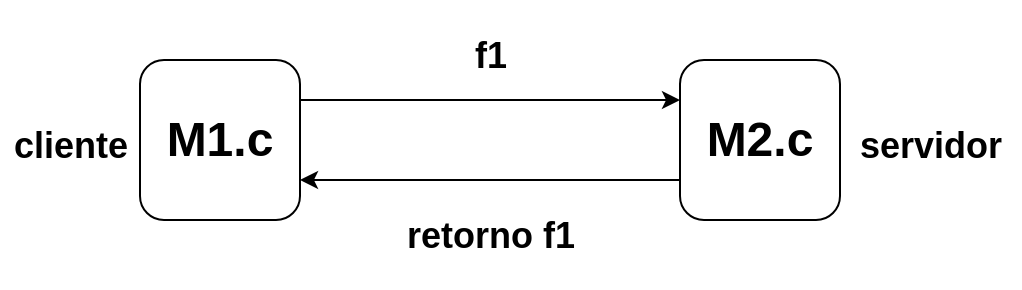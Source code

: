 <mxfile version="11.2.4" type="device" pages="4"><diagram id="gITuoUedCO6GZ98V50ee" name="Page-1"><mxGraphModel dx="1422" dy="806" grid="1" gridSize="10" guides="1" tooltips="1" connect="1" arrows="1" fold="1" page="1" pageScale="1" pageWidth="827" pageHeight="1169" math="0" shadow="0"><root><mxCell id="0"/><mxCell id="1" parent="0"/><mxCell id="vuk1elGSFE8RsYCBUp6Q-6" style="edgeStyle=orthogonalEdgeStyle;rounded=0;orthogonalLoop=1;jettySize=auto;html=1;entryX=0;entryY=0.25;entryDx=0;entryDy=0;" edge="1" parent="1" source="vuk1elGSFE8RsYCBUp6Q-2" target="vuk1elGSFE8RsYCBUp6Q-3"><mxGeometry relative="1" as="geometry"><Array as="points"><mxPoint x="230" y="290"/><mxPoint x="230" y="290"/></Array></mxGeometry></mxCell><mxCell id="vuk1elGSFE8RsYCBUp6Q-2" value="&lt;h1&gt;M1.c&lt;/h1&gt;" style="whiteSpace=wrap;html=1;aspect=fixed;rounded=1;" vertex="1" parent="1"><mxGeometry x="120" y="270" width="80" height="80" as="geometry"/></mxCell><mxCell id="vuk1elGSFE8RsYCBUp6Q-5" style="edgeStyle=orthogonalEdgeStyle;orthogonalLoop=1;jettySize=auto;html=1;entryX=1;entryY=0.75;entryDx=0;entryDy=0;comic=0;rounded=0;" edge="1" parent="1" source="vuk1elGSFE8RsYCBUp6Q-3" target="vuk1elGSFE8RsYCBUp6Q-2"><mxGeometry relative="1" as="geometry"><Array as="points"><mxPoint x="290" y="330"/><mxPoint x="290" y="330"/></Array></mxGeometry></mxCell><mxCell id="vuk1elGSFE8RsYCBUp6Q-3" value="&lt;h1&gt;M2.c&lt;/h1&gt;" style="whiteSpace=wrap;html=1;aspect=fixed;rounded=1;" vertex="1" parent="1"><mxGeometry x="390" y="270" width="80" height="80" as="geometry"/></mxCell><mxCell id="vuk1elGSFE8RsYCBUp6Q-7" value="&lt;h2&gt;f1&lt;/h2&gt;" style="text;html=1;resizable=0;points=[];autosize=1;align=center;verticalAlign=top;spacingTop=-4;" vertex="1" parent="1"><mxGeometry x="280" y="240" width="30" height="50" as="geometry"/></mxCell><mxCell id="vuk1elGSFE8RsYCBUp6Q-8" value="&lt;h2&gt;retorno f1&lt;/h2&gt;" style="text;html=1;resizable=0;points=[];autosize=1;align=center;verticalAlign=top;spacingTop=-4;" vertex="1" parent="1"><mxGeometry x="245" y="330" width="100" height="50" as="geometry"/></mxCell><mxCell id="vuk1elGSFE8RsYCBUp6Q-10" value="&lt;h2&gt;cliente&lt;/h2&gt;" style="text;html=1;resizable=0;points=[];autosize=1;align=center;verticalAlign=top;spacingTop=-4;" vertex="1" parent="1"><mxGeometry x="50" y="285" width="70" height="50" as="geometry"/></mxCell><mxCell id="vuk1elGSFE8RsYCBUp6Q-11" value="&lt;h2&gt;servidor&lt;/h2&gt;" style="text;html=1;resizable=0;points=[];autosize=1;align=center;verticalAlign=top;spacingTop=-4;" vertex="1" parent="1"><mxGeometry x="470" y="285" width="90" height="50" as="geometry"/></mxCell></root></mxGraphModel></diagram><diagram id="L6AR_DIcItZ07odr-kms" name="Page-2"><mxGraphModel dx="1422" dy="806" grid="1" gridSize="10" guides="1" tooltips="1" connect="1" arrows="1" fold="1" page="1" pageScale="1" pageWidth="827" pageHeight="1169" math="0" shadow="0"><root><mxCell id="s_jZX8pbo8xsM1xkawEP-0"/><mxCell id="s_jZX8pbo8xsM1xkawEP-1" parent="s_jZX8pbo8xsM1xkawEP-0"/><mxCell id="s_jZX8pbo8xsM1xkawEP-2" style="edgeStyle=orthogonalEdgeStyle;rounded=0;orthogonalLoop=1;jettySize=auto;html=1;entryX=0;entryY=0.25;entryDx=0;entryDy=0;" edge="1" parent="s_jZX8pbo8xsM1xkawEP-1" source="s_jZX8pbo8xsM1xkawEP-3" target="s_jZX8pbo8xsM1xkawEP-5"><mxGeometry relative="1" as="geometry"><Array as="points"><mxPoint x="230" y="290"/><mxPoint x="230" y="290"/></Array></mxGeometry></mxCell><mxCell id="s_jZX8pbo8xsM1xkawEP-3" value="&lt;h1&gt;M1.c&lt;/h1&gt;" style="whiteSpace=wrap;html=1;aspect=fixed;rounded=1;" vertex="1" parent="s_jZX8pbo8xsM1xkawEP-1"><mxGeometry x="120" y="270" width="80" height="80" as="geometry"/></mxCell><mxCell id="s_jZX8pbo8xsM1xkawEP-4" style="edgeStyle=orthogonalEdgeStyle;orthogonalLoop=1;jettySize=auto;html=1;entryX=1;entryY=0.75;entryDx=0;entryDy=0;comic=0;rounded=0;dashed=1;" edge="1" parent="s_jZX8pbo8xsM1xkawEP-1" source="s_jZX8pbo8xsM1xkawEP-5" target="s_jZX8pbo8xsM1xkawEP-3"><mxGeometry relative="1" as="geometry"><Array as="points"><mxPoint x="290" y="330"/><mxPoint x="290" y="330"/></Array></mxGeometry></mxCell><mxCell id="s_jZX8pbo8xsM1xkawEP-5" value="&lt;h1&gt;M2.c&lt;/h1&gt;" style="whiteSpace=wrap;html=1;aspect=fixed;rounded=1;" vertex="1" parent="s_jZX8pbo8xsM1xkawEP-1"><mxGeometry x="390" y="270" width="80" height="80" as="geometry"/></mxCell><mxCell id="s_jZX8pbo8xsM1xkawEP-6" value="&lt;h3&gt;f2&lt;/h3&gt;" style="text;html=1;resizable=0;points=[];autosize=1;align=center;verticalAlign=top;spacingTop=-4;" vertex="1" parent="s_jZX8pbo8xsM1xkawEP-1"><mxGeometry x="280" y="250" width="30" height="40" as="geometry"/></mxCell><mxCell id="s_jZX8pbo8xsM1xkawEP-7" value="&lt;h3&gt;preciso de&lt;br&gt;mais informação&lt;/h3&gt;" style="text;html=1;resizable=0;points=[];autosize=1;align=center;verticalAlign=top;spacingTop=-4;" vertex="1" parent="s_jZX8pbo8xsM1xkawEP-1"><mxGeometry x="230" y="330" width="130" height="60" as="geometry"/></mxCell><mxCell id="s_jZX8pbo8xsM1xkawEP-8" value="&lt;h2&gt;cliente&lt;/h2&gt;" style="text;html=1;resizable=0;points=[];autosize=1;align=center;verticalAlign=top;spacingTop=-4;" vertex="1" parent="s_jZX8pbo8xsM1xkawEP-1"><mxGeometry x="125" y="220" width="70" height="50" as="geometry"/></mxCell><mxCell id="s_jZX8pbo8xsM1xkawEP-9" value="&lt;h2&gt;servidor&lt;/h2&gt;" style="text;html=1;resizable=0;points=[];autosize=1;align=center;verticalAlign=top;spacingTop=-4;" vertex="1" parent="s_jZX8pbo8xsM1xkawEP-1"><mxGeometry x="385" y="220" width="90" height="50" as="geometry"/></mxCell><mxCell id="-zmlTUpmqjipHAxMAhep-0" value="&lt;h2&gt;cliente&lt;/h2&gt;" style="text;html=1;resizable=0;points=[];autosize=1;align=center;verticalAlign=top;spacingTop=-4;" vertex="1" parent="s_jZX8pbo8xsM1xkawEP-1"><mxGeometry x="395" y="350" width="70" height="50" as="geometry"/></mxCell><mxCell id="-zmlTUpmqjipHAxMAhep-1" value="&lt;h2&gt;servidor&lt;/h2&gt;" style="text;html=1;resizable=0;points=[];autosize=1;align=center;verticalAlign=top;spacingTop=-4;" vertex="1" parent="s_jZX8pbo8xsM1xkawEP-1"><mxGeometry x="115" y="350" width="90" height="50" as="geometry"/></mxCell></root></mxGraphModel></diagram><diagram id="tfUbSJoJDKw9La3kIUm3" name="Page-3"><mxGraphModel dx="1422" dy="806" grid="1" gridSize="10" guides="1" tooltips="1" connect="1" arrows="1" fold="1" page="1" pageScale="1" pageWidth="827" pageHeight="1169" math="0" shadow="0"><root><mxCell id="a82ysX1j9MbLRaPbChWF-0"/><mxCell id="a82ysX1j9MbLRaPbChWF-1" parent="a82ysX1j9MbLRaPbChWF-0"/><mxCell id="a82ysX1j9MbLRaPbChWF-2" style="edgeStyle=orthogonalEdgeStyle;rounded=0;orthogonalLoop=1;jettySize=auto;html=1;entryX=0;entryY=0.25;entryDx=0;entryDy=0;" edge="1" parent="a82ysX1j9MbLRaPbChWF-1" source="a82ysX1j9MbLRaPbChWF-3" target="a82ysX1j9MbLRaPbChWF-5"><mxGeometry relative="1" as="geometry"><Array as="points"><mxPoint x="230" y="290"/><mxPoint x="230" y="290"/></Array></mxGeometry></mxCell><mxCell id="a82ysX1j9MbLRaPbChWF-3" value="&lt;h1&gt;M1.c&lt;/h1&gt;" style="whiteSpace=wrap;html=1;aspect=fixed;rounded=1;" vertex="1" parent="a82ysX1j9MbLRaPbChWF-1"><mxGeometry x="120" y="270" width="80" height="80" as="geometry"/></mxCell><mxCell id="a82ysX1j9MbLRaPbChWF-4" style="edgeStyle=orthogonalEdgeStyle;orthogonalLoop=1;jettySize=auto;html=1;entryX=1;entryY=0.75;entryDx=0;entryDy=0;comic=0;rounded=0;" edge="1" parent="a82ysX1j9MbLRaPbChWF-1" source="a82ysX1j9MbLRaPbChWF-5" target="a82ysX1j9MbLRaPbChWF-3"><mxGeometry relative="1" as="geometry"><Array as="points"><mxPoint x="290" y="330"/><mxPoint x="290" y="330"/></Array></mxGeometry></mxCell><mxCell id="a82ysX1j9MbLRaPbChWF-5" value="&lt;h1&gt;M2.c&lt;/h1&gt;" style="whiteSpace=wrap;html=1;aspect=fixed;rounded=1;" vertex="1" parent="a82ysX1j9MbLRaPbChWF-1"><mxGeometry x="390" y="270" width="80" height="80" as="geometry"/></mxCell><mxCell id="a82ysX1j9MbLRaPbChWF-6" value="&lt;h3&gt;passa informação&lt;/h3&gt;" style="text;html=1;resizable=0;points=[];autosize=1;align=center;verticalAlign=top;spacingTop=-4;" vertex="1" parent="a82ysX1j9MbLRaPbChWF-1"><mxGeometry x="225" y="250" width="130" height="40" as="geometry"/></mxCell><mxCell id="a82ysX1j9MbLRaPbChWF-7" value="&lt;h3&gt;retorno da f2&lt;/h3&gt;" style="text;html=1;resizable=0;points=[];autosize=1;align=center;verticalAlign=top;spacingTop=-4;" vertex="1" parent="a82ysX1j9MbLRaPbChWF-1"><mxGeometry x="240" y="330" width="100" height="40" as="geometry"/></mxCell><mxCell id="a82ysX1j9MbLRaPbChWF-8" value="&lt;h2&gt;cliente&lt;/h2&gt;" style="text;html=1;resizable=0;points=[];autosize=1;align=center;verticalAlign=top;spacingTop=-4;" vertex="1" parent="a82ysX1j9MbLRaPbChWF-1"><mxGeometry x="125" y="350" width="70" height="50" as="geometry"/></mxCell><mxCell id="a82ysX1j9MbLRaPbChWF-9" value="&lt;h2&gt;servidor&lt;/h2&gt;" style="text;html=1;resizable=0;points=[];autosize=1;align=center;verticalAlign=top;spacingTop=-4;" vertex="1" parent="a82ysX1j9MbLRaPbChWF-1"><mxGeometry x="385" y="350" width="90" height="50" as="geometry"/></mxCell><mxCell id="a82ysX1j9MbLRaPbChWF-10" value="&lt;h2&gt;cliente&lt;/h2&gt;" style="text;html=1;resizable=0;points=[];autosize=1;align=center;verticalAlign=top;spacingTop=-4;" vertex="1" parent="a82ysX1j9MbLRaPbChWF-1"><mxGeometry x="395" y="220" width="70" height="50" as="geometry"/></mxCell><mxCell id="a82ysX1j9MbLRaPbChWF-11" value="&lt;h2&gt;servidor&lt;/h2&gt;" style="text;html=1;resizable=0;points=[];autosize=1;align=center;verticalAlign=top;spacingTop=-4;" vertex="1" parent="a82ysX1j9MbLRaPbChWF-1"><mxGeometry x="115" y="220" width="90" height="50" as="geometry"/></mxCell></root></mxGraphModel></diagram><diagram id="kbUrvHRK3iZHGnKlf4wW" name="Page-4"><mxGraphModel dx="1422" dy="806" grid="1" gridSize="10" guides="1" tooltips="1" connect="1" arrows="1" fold="1" page="1" pageScale="1" pageWidth="827" pageHeight="1169" math="0" shadow="0"><root><mxCell id="9xMJgQF3LgMMrJbiHMAN-0"/><mxCell id="9xMJgQF3LgMMrJbiHMAN-1" parent="9xMJgQF3LgMMrJbiHMAN-0"/><mxCell id="9xMJgQF3LgMMrJbiHMAN-3" value="&lt;h1&gt;M1.c&lt;/h1&gt;" style="whiteSpace=wrap;html=1;aspect=fixed;rounded=1;" vertex="1" parent="9xMJgQF3LgMMrJbiHMAN-1"><mxGeometry x="120" y="270" width="80" height="80" as="geometry"/></mxCell><mxCell id="9xMJgQF3LgMMrJbiHMAN-16" value="" style="edgeStyle=orthogonalEdgeStyle;comic=0;orthogonalLoop=1;jettySize=auto;html=1;endArrow=none;endFill=0;entryX=0.5;entryY=0;entryDx=0;entryDy=0;curved=1;exitX=0;exitY=0.5;exitDx=0;exitDy=0;" edge="1" parent="9xMJgQF3LgMMrJbiHMAN-1" source="9xMJgQF3LgMMrJbiHMAN-13" target="9xMJgQF3LgMMrJbiHMAN-3"><mxGeometry relative="1" as="geometry"><mxPoint x="160" y="150" as="sourcePoint"/><mxPoint x="175" y="160" as="targetPoint"/></mxGeometry></mxCell><mxCell id="9xMJgQF3LgMMrJbiHMAN-18" value="" style="edgeStyle=orthogonalEdgeStyle;curved=1;comic=0;orthogonalLoop=1;jettySize=auto;html=1;endArrow=none;endFill=0;entryX=0.5;entryY=0;entryDx=0;entryDy=0;" edge="1" parent="9xMJgQF3LgMMrJbiHMAN-1" source="9xMJgQF3LgMMrJbiHMAN-13" target="9xMJgQF3LgMMrJbiHMAN-5"><mxGeometry relative="1" as="geometry"><mxPoint x="415" y="160" as="targetPoint"/></mxGeometry></mxCell><mxCell id="9xMJgQF3LgMMrJbiHMAN-13" value="&lt;h2&gt;M3.h&lt;/h2&gt;" style="whiteSpace=wrap;html=1;aspect=fixed;rounded=1;" vertex="1" parent="9xMJgQF3LgMMrJbiHMAN-1"><mxGeometry x="255" y="120" width="80" height="80" as="geometry"/></mxCell><mxCell id="9xMJgQF3LgMMrJbiHMAN-4" style="edgeStyle=orthogonalEdgeStyle;orthogonalLoop=1;jettySize=auto;html=1;entryX=1;entryY=0.75;entryDx=0;entryDy=0;comic=0;rounded=0;endArrow=none;endFill=0;" edge="1" parent="9xMJgQF3LgMMrJbiHMAN-1" source="9xMJgQF3LgMMrJbiHMAN-5" target="9xMJgQF3LgMMrJbiHMAN-3"><mxGeometry relative="1" as="geometry"><Array as="points"><mxPoint x="290" y="330"/><mxPoint x="290" y="330"/></Array></mxGeometry></mxCell><mxCell id="9xMJgQF3LgMMrJbiHMAN-5" value="&lt;h1&gt;M2.c&lt;/h1&gt;" style="whiteSpace=wrap;html=1;aspect=fixed;rounded=1;" vertex="1" parent="9xMJgQF3LgMMrJbiHMAN-1"><mxGeometry x="390" y="270" width="80" height="80" as="geometry"/></mxCell><mxCell id="9xMJgQF3LgMMrJbiHMAN-8" value="&lt;h3&gt;tpAluno*&lt;/h3&gt;" style="text;html=1;resizable=0;points=[];autosize=1;align=center;verticalAlign=top;spacingTop=-4;" vertex="1" parent="9xMJgQF3LgMMrJbiHMAN-1"><mxGeometry x="125" y="350" width="70" height="40" as="geometry"/></mxCell><mxCell id="9xMJgQF3LgMMrJbiHMAN-9" value="&lt;h3&gt;tpAluno*&lt;/h3&gt;" style="text;html=1;resizable=0;points=[];autosize=1;align=center;verticalAlign=top;spacingTop=-4;" vertex="1" parent="9xMJgQF3LgMMrJbiHMAN-1"><mxGeometry x="395" y="350" width="70" height="40" as="geometry"/></mxCell><mxCell id="9xMJgQF3LgMMrJbiHMAN-19" value="&lt;h3&gt;#include&lt;/h3&gt;" style="text;html=1;resizable=0;points=[];autosize=1;align=center;verticalAlign=top;spacingTop=-4;" vertex="1" parent="9xMJgQF3LgMMrJbiHMAN-1"><mxGeometry x="435" y="175" width="70" height="40" as="geometry"/></mxCell><mxCell id="9xMJgQF3LgMMrJbiHMAN-20" value="&lt;h3&gt;#include&lt;/h3&gt;" style="text;html=1;resizable=0;points=[];autosize=1;align=center;verticalAlign=top;spacingTop=-4;" vertex="1" parent="9xMJgQF3LgMMrJbiHMAN-1"><mxGeometry x="85" y="175" width="70" height="40" as="geometry"/></mxCell><mxCell id="AKwzcqTDRQ5oPpyMhBa6-0" value="&lt;h3&gt;tpAluno&lt;/h3&gt;" style="text;html=1;resizable=0;points=[];autosize=1;align=center;verticalAlign=top;spacingTop=-4;" vertex="1" parent="9xMJgQF3LgMMrJbiHMAN-1"><mxGeometry x="260" y="80" width="70" height="40" as="geometry"/></mxCell></root></mxGraphModel></diagram></mxfile>